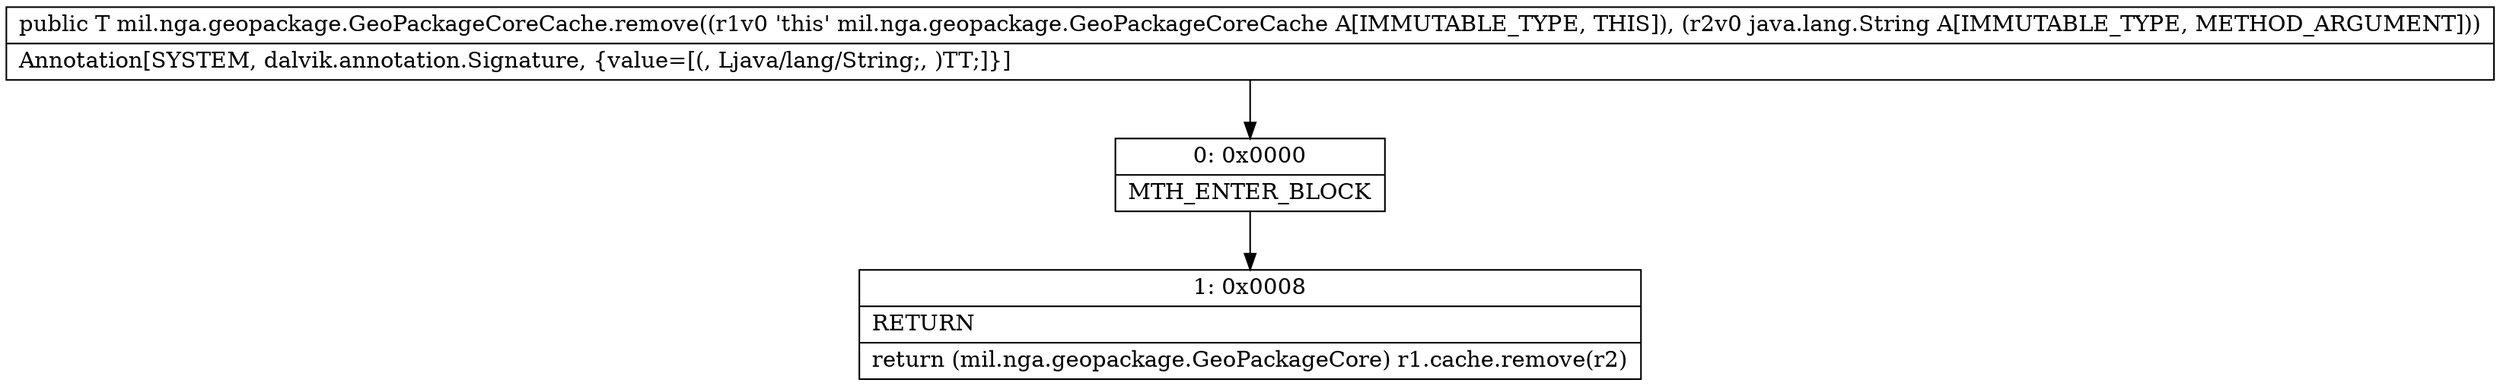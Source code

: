 digraph "CFG formil.nga.geopackage.GeoPackageCoreCache.remove(Ljava\/lang\/String;)Lmil\/nga\/geopackage\/GeoPackageCore;" {
Node_0 [shape=record,label="{0\:\ 0x0000|MTH_ENTER_BLOCK\l}"];
Node_1 [shape=record,label="{1\:\ 0x0008|RETURN\l|return (mil.nga.geopackage.GeoPackageCore) r1.cache.remove(r2)\l}"];
MethodNode[shape=record,label="{public T mil.nga.geopackage.GeoPackageCoreCache.remove((r1v0 'this' mil.nga.geopackage.GeoPackageCoreCache A[IMMUTABLE_TYPE, THIS]), (r2v0 java.lang.String A[IMMUTABLE_TYPE, METHOD_ARGUMENT]))  | Annotation[SYSTEM, dalvik.annotation.Signature, \{value=[(, Ljava\/lang\/String;, )TT;]\}]\l}"];
MethodNode -> Node_0;
Node_0 -> Node_1;
}

